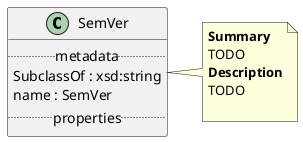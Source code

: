 @startuml
class SemVer {
.. metadata ..
    SubclassOf : xsd:string
    name : SemVer
.. properties ..
}
note right of SemVer
<b>Summary</b>
TODO
<b>Description</b>
TODO

end note
@enduml
